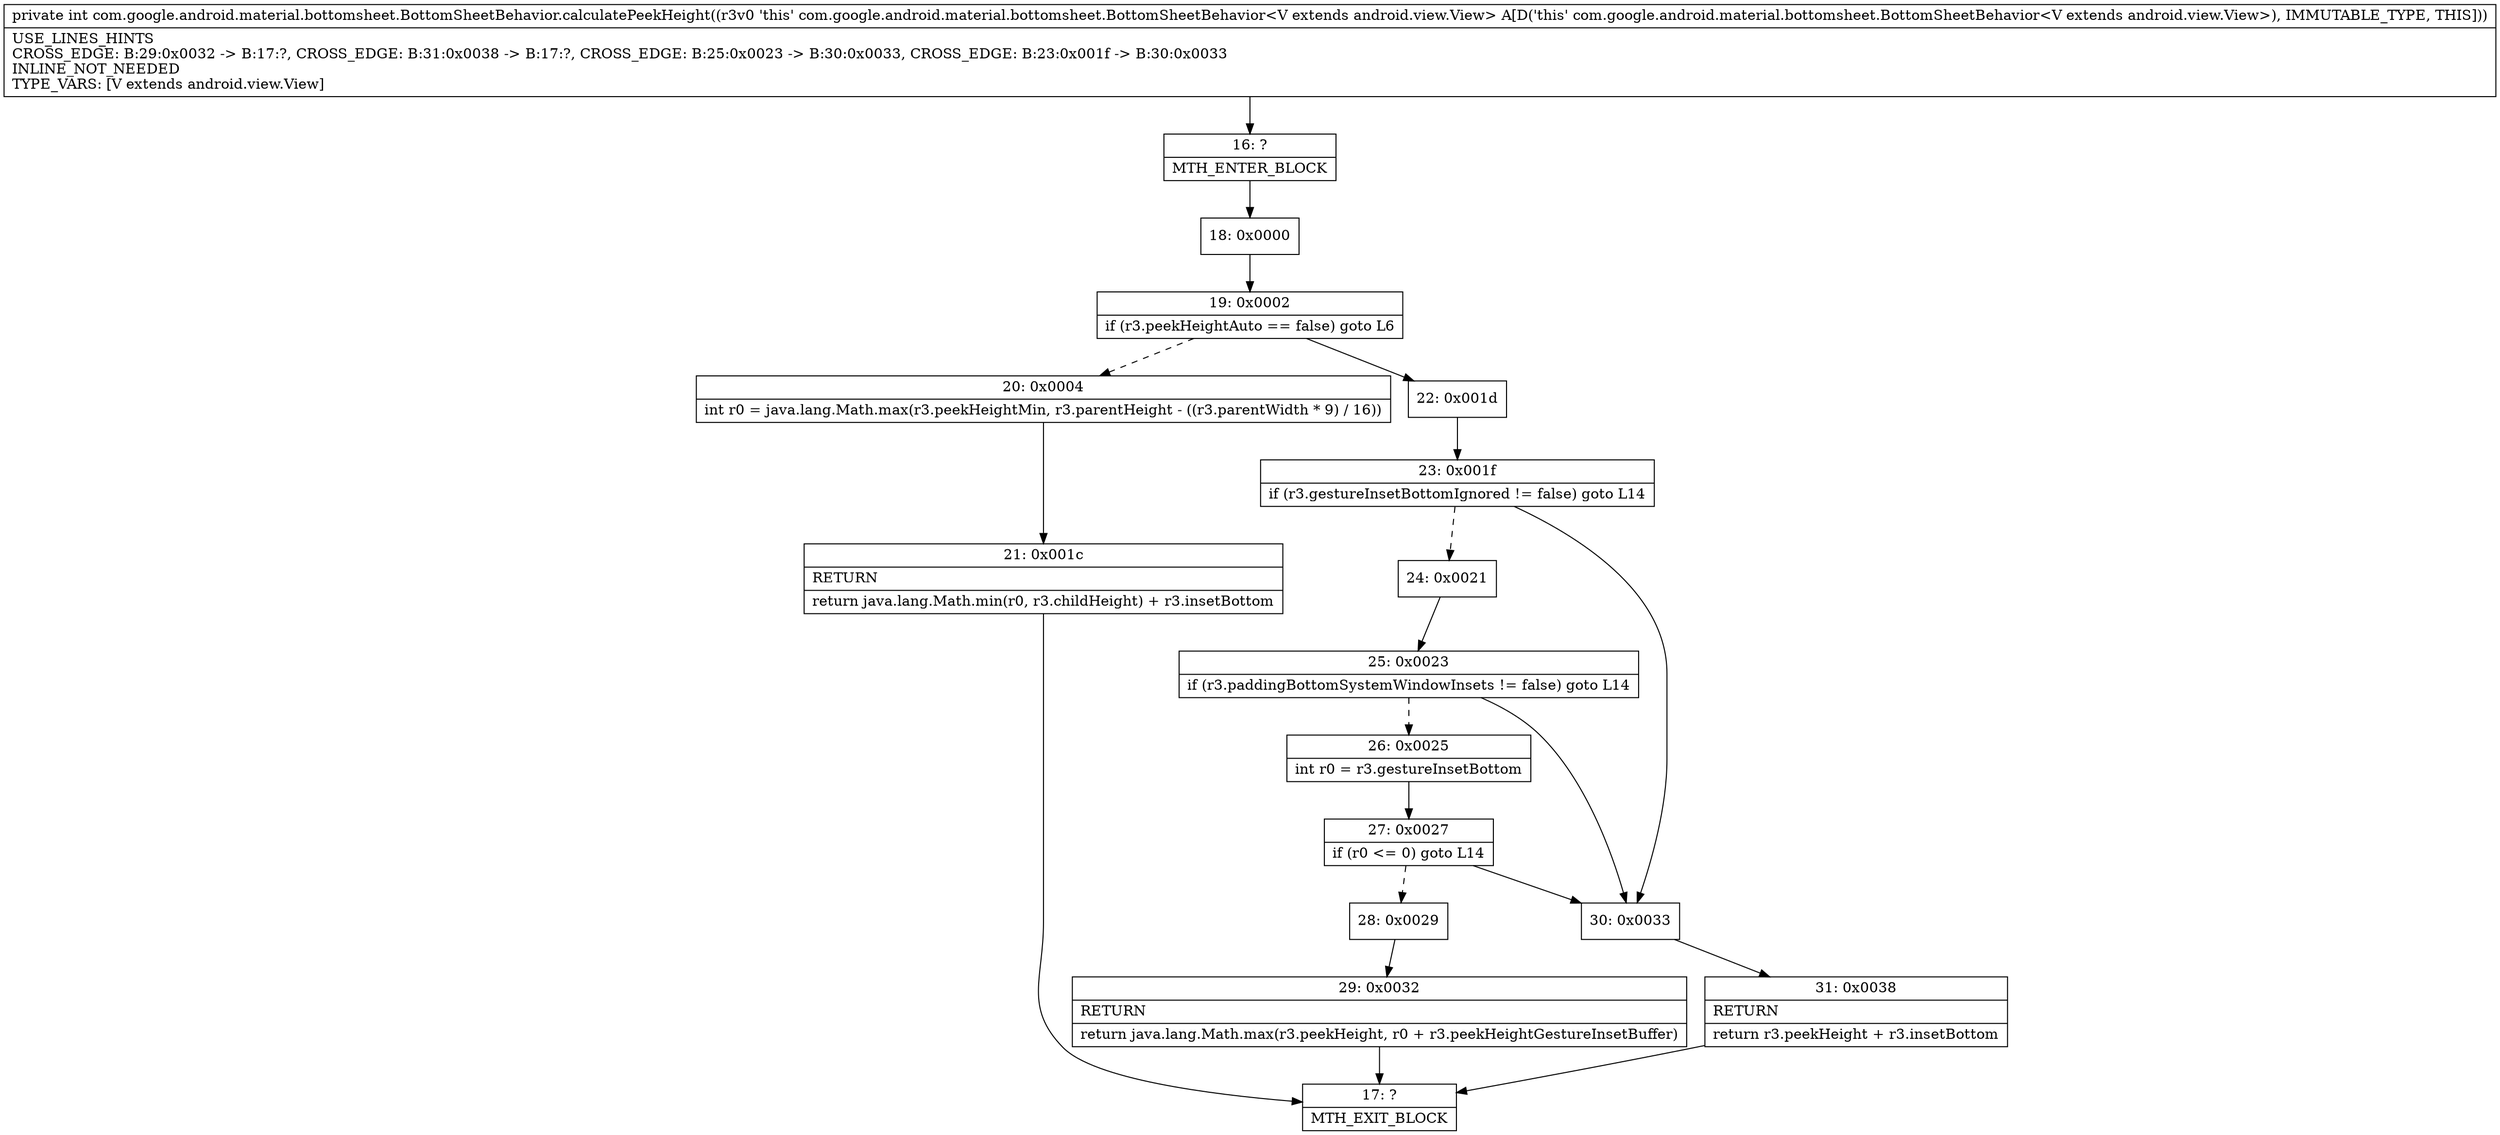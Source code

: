 digraph "CFG forcom.google.android.material.bottomsheet.BottomSheetBehavior.calculatePeekHeight()I" {
Node_16 [shape=record,label="{16\:\ ?|MTH_ENTER_BLOCK\l}"];
Node_18 [shape=record,label="{18\:\ 0x0000}"];
Node_19 [shape=record,label="{19\:\ 0x0002|if (r3.peekHeightAuto == false) goto L6\l}"];
Node_20 [shape=record,label="{20\:\ 0x0004|int r0 = java.lang.Math.max(r3.peekHeightMin, r3.parentHeight \- ((r3.parentWidth * 9) \/ 16))\l}"];
Node_21 [shape=record,label="{21\:\ 0x001c|RETURN\l|return java.lang.Math.min(r0, r3.childHeight) + r3.insetBottom\l}"];
Node_17 [shape=record,label="{17\:\ ?|MTH_EXIT_BLOCK\l}"];
Node_22 [shape=record,label="{22\:\ 0x001d}"];
Node_23 [shape=record,label="{23\:\ 0x001f|if (r3.gestureInsetBottomIgnored != false) goto L14\l}"];
Node_24 [shape=record,label="{24\:\ 0x0021}"];
Node_25 [shape=record,label="{25\:\ 0x0023|if (r3.paddingBottomSystemWindowInsets != false) goto L14\l}"];
Node_26 [shape=record,label="{26\:\ 0x0025|int r0 = r3.gestureInsetBottom\l}"];
Node_27 [shape=record,label="{27\:\ 0x0027|if (r0 \<= 0) goto L14\l}"];
Node_28 [shape=record,label="{28\:\ 0x0029}"];
Node_29 [shape=record,label="{29\:\ 0x0032|RETURN\l|return java.lang.Math.max(r3.peekHeight, r0 + r3.peekHeightGestureInsetBuffer)\l}"];
Node_30 [shape=record,label="{30\:\ 0x0033}"];
Node_31 [shape=record,label="{31\:\ 0x0038|RETURN\l|return r3.peekHeight + r3.insetBottom\l}"];
MethodNode[shape=record,label="{private int com.google.android.material.bottomsheet.BottomSheetBehavior.calculatePeekHeight((r3v0 'this' com.google.android.material.bottomsheet.BottomSheetBehavior\<V extends android.view.View\> A[D('this' com.google.android.material.bottomsheet.BottomSheetBehavior\<V extends android.view.View\>), IMMUTABLE_TYPE, THIS]))  | USE_LINES_HINTS\lCROSS_EDGE: B:29:0x0032 \-\> B:17:?, CROSS_EDGE: B:31:0x0038 \-\> B:17:?, CROSS_EDGE: B:25:0x0023 \-\> B:30:0x0033, CROSS_EDGE: B:23:0x001f \-\> B:30:0x0033\lINLINE_NOT_NEEDED\lTYPE_VARS: [V extends android.view.View]\l}"];
MethodNode -> Node_16;Node_16 -> Node_18;
Node_18 -> Node_19;
Node_19 -> Node_20[style=dashed];
Node_19 -> Node_22;
Node_20 -> Node_21;
Node_21 -> Node_17;
Node_22 -> Node_23;
Node_23 -> Node_24[style=dashed];
Node_23 -> Node_30;
Node_24 -> Node_25;
Node_25 -> Node_26[style=dashed];
Node_25 -> Node_30;
Node_26 -> Node_27;
Node_27 -> Node_28[style=dashed];
Node_27 -> Node_30;
Node_28 -> Node_29;
Node_29 -> Node_17;
Node_30 -> Node_31;
Node_31 -> Node_17;
}

